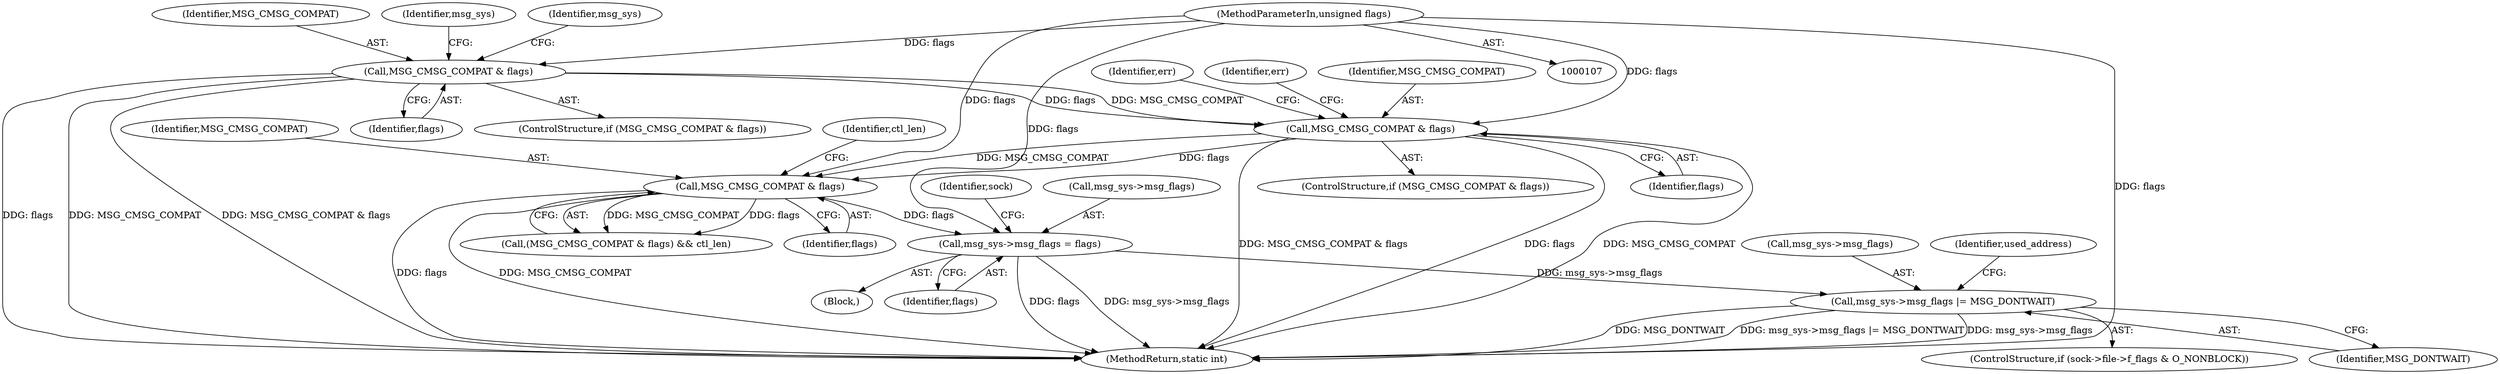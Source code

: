 digraph "0_linux_bc909d9ddbf7778371e36a651d6e4194b1cc7d4c@pointer" {
"1000327" [label="(Call,msg_sys->msg_flags = flags)"];
"1000257" [label="(Call,MSG_CMSG_COMPAT & flags)"];
"1000206" [label="(Call,MSG_CMSG_COMPAT & flags)"];
"1000142" [label="(Call,MSG_CMSG_COMPAT & flags)"];
"1000111" [label="(MethodParameterIn,unsigned flags)"];
"1000340" [label="(Call,msg_sys->msg_flags |= MSG_DONTWAIT)"];
"1000206" [label="(Call,MSG_CMSG_COMPAT & flags)"];
"1000222" [label="(Identifier,err)"];
"1000142" [label="(Call,MSG_CMSG_COMPAT & flags)"];
"1000440" [label="(MethodReturn,static int)"];
"1000259" [label="(Identifier,flags)"];
"1000208" [label="(Identifier,flags)"];
"1000211" [label="(Identifier,err)"];
"1000111" [label="(MethodParameterIn,unsigned flags)"];
"1000258" [label="(Identifier,MSG_CMSG_COMPAT)"];
"1000347" [label="(Identifier,used_address)"];
"1000148" [label="(Identifier,msg_sys)"];
"1000144" [label="(Identifier,flags)"];
"1000113" [label="(Block,)"];
"1000332" [label="(ControlStructure,if (sock->file->f_flags & O_NONBLOCK))"];
"1000207" [label="(Identifier,MSG_CMSG_COMPAT)"];
"1000331" [label="(Identifier,flags)"];
"1000341" [label="(Call,msg_sys->msg_flags)"];
"1000336" [label="(Identifier,sock)"];
"1000257" [label="(Call,MSG_CMSG_COMPAT & flags)"];
"1000256" [label="(Call,(MSG_CMSG_COMPAT & flags) && ctl_len)"];
"1000205" [label="(ControlStructure,if (MSG_CMSG_COMPAT & flags))"];
"1000143" [label="(Identifier,MSG_CMSG_COMPAT)"];
"1000344" [label="(Identifier,MSG_DONTWAIT)"];
"1000340" [label="(Call,msg_sys->msg_flags |= MSG_DONTWAIT)"];
"1000141" [label="(ControlStructure,if (MSG_CMSG_COMPAT & flags))"];
"1000260" [label="(Identifier,ctl_len)"];
"1000328" [label="(Call,msg_sys->msg_flags)"];
"1000156" [label="(Identifier,msg_sys)"];
"1000327" [label="(Call,msg_sys->msg_flags = flags)"];
"1000327" -> "1000113"  [label="AST: "];
"1000327" -> "1000331"  [label="CFG: "];
"1000328" -> "1000327"  [label="AST: "];
"1000331" -> "1000327"  [label="AST: "];
"1000336" -> "1000327"  [label="CFG: "];
"1000327" -> "1000440"  [label="DDG: flags"];
"1000327" -> "1000440"  [label="DDG: msg_sys->msg_flags"];
"1000257" -> "1000327"  [label="DDG: flags"];
"1000111" -> "1000327"  [label="DDG: flags"];
"1000327" -> "1000340"  [label="DDG: msg_sys->msg_flags"];
"1000257" -> "1000256"  [label="AST: "];
"1000257" -> "1000259"  [label="CFG: "];
"1000258" -> "1000257"  [label="AST: "];
"1000259" -> "1000257"  [label="AST: "];
"1000260" -> "1000257"  [label="CFG: "];
"1000256" -> "1000257"  [label="CFG: "];
"1000257" -> "1000440"  [label="DDG: flags"];
"1000257" -> "1000440"  [label="DDG: MSG_CMSG_COMPAT"];
"1000257" -> "1000256"  [label="DDG: MSG_CMSG_COMPAT"];
"1000257" -> "1000256"  [label="DDG: flags"];
"1000206" -> "1000257"  [label="DDG: MSG_CMSG_COMPAT"];
"1000206" -> "1000257"  [label="DDG: flags"];
"1000111" -> "1000257"  [label="DDG: flags"];
"1000206" -> "1000205"  [label="AST: "];
"1000206" -> "1000208"  [label="CFG: "];
"1000207" -> "1000206"  [label="AST: "];
"1000208" -> "1000206"  [label="AST: "];
"1000211" -> "1000206"  [label="CFG: "];
"1000222" -> "1000206"  [label="CFG: "];
"1000206" -> "1000440"  [label="DDG: MSG_CMSG_COMPAT & flags"];
"1000206" -> "1000440"  [label="DDG: flags"];
"1000206" -> "1000440"  [label="DDG: MSG_CMSG_COMPAT"];
"1000142" -> "1000206"  [label="DDG: MSG_CMSG_COMPAT"];
"1000142" -> "1000206"  [label="DDG: flags"];
"1000111" -> "1000206"  [label="DDG: flags"];
"1000142" -> "1000141"  [label="AST: "];
"1000142" -> "1000144"  [label="CFG: "];
"1000143" -> "1000142"  [label="AST: "];
"1000144" -> "1000142"  [label="AST: "];
"1000148" -> "1000142"  [label="CFG: "];
"1000156" -> "1000142"  [label="CFG: "];
"1000142" -> "1000440"  [label="DDG: MSG_CMSG_COMPAT & flags"];
"1000142" -> "1000440"  [label="DDG: flags"];
"1000142" -> "1000440"  [label="DDG: MSG_CMSG_COMPAT"];
"1000111" -> "1000142"  [label="DDG: flags"];
"1000111" -> "1000107"  [label="AST: "];
"1000111" -> "1000440"  [label="DDG: flags"];
"1000340" -> "1000332"  [label="AST: "];
"1000340" -> "1000344"  [label="CFG: "];
"1000341" -> "1000340"  [label="AST: "];
"1000344" -> "1000340"  [label="AST: "];
"1000347" -> "1000340"  [label="CFG: "];
"1000340" -> "1000440"  [label="DDG: MSG_DONTWAIT"];
"1000340" -> "1000440"  [label="DDG: msg_sys->msg_flags |= MSG_DONTWAIT"];
"1000340" -> "1000440"  [label="DDG: msg_sys->msg_flags"];
}
